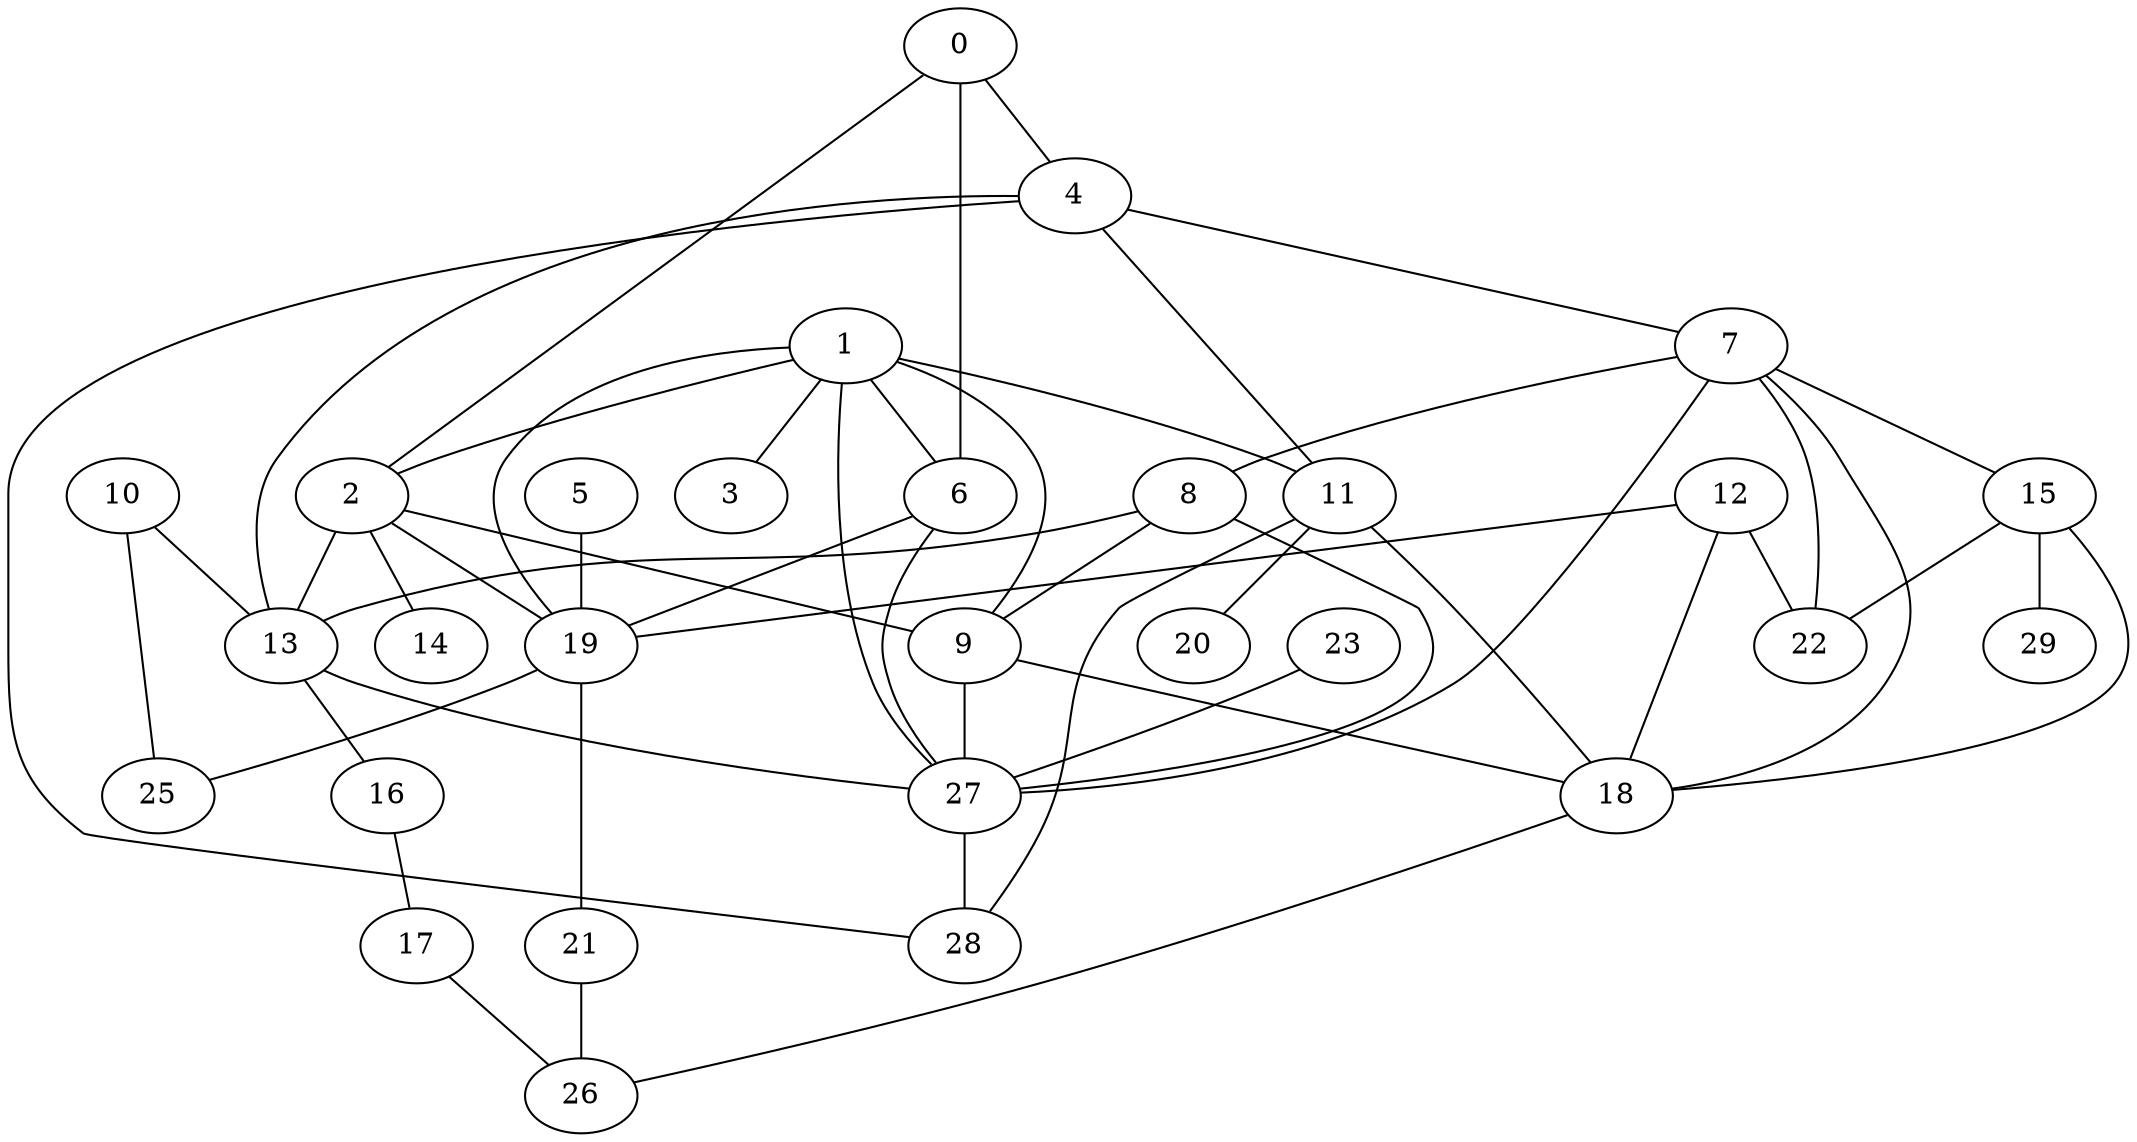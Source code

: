 graph G {
    "4" -- "7";
    "1" -- "3";
    "8" -- "13";
    "11" -- "28";
    "5" -- "19";
    "8" -- "9";
    "18" -- "26";
    "1" -- "6";
    "9" -- "18";
    "1" -- "11";
    "1" -- "2";
    "16" -- "17";
    "2" -- "19";
    "7" -- "15";
    "2" -- "9";
    "13" -- "16";
    "4" -- "13";
    "2" -- "13";
    "19" -- "25";
    "15" -- "18";
    "0" -- "4";
    "11" -- "18";
    "27" -- "28";
    "19" -- "21";
    "15" -- "22";
    "4" -- "28";
    "21" -- "26";
    "7" -- "27";
    "10" -- "13";
    "7" -- "18";
    "12" -- "18";
    "1" -- "19";
    "15" -- "29";
    "1" -- "9";
    "17" -- "26";
    "7" -- "22";
    "2" -- "14";
    "12" -- "22";
    "4" -- "11";
    "6" -- "19";
    "9" -- "27";
    "1" -- "27";
    "10" -- "25";
    "12" -- "19";
    "13" -- "27";
    "0" -- "6";
    "11" -- "20";
    "6" -- "27";
    "23" -- "27";
    "8" -- "27";
    "7" -- "8";
    "0" -- "2";
}
